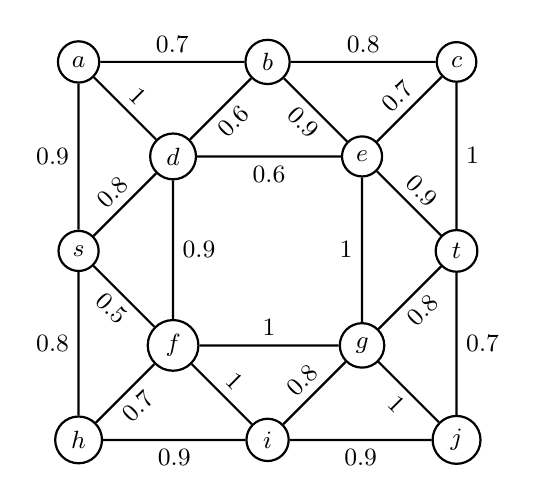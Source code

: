 \begin{tikzpicture}[style=thick,scale=1.2]
\tikzstyle{vertex}=[draw, circle, fill=white, minimum size=4mm]
\small
\node[vertex] (S) at (-2, 0) {$s$};
\node[vertex] (A) at (-2, 2) {$a$};
\node[vertex] (B) at ( 0, 2) {$b$};
\node[vertex] (C) at ( 2, 2) {$c$};
\node[vertex] (D) at (-1, 1) {$d$};
\node[vertex] (E) at ( 1, 1) {$e$};
\node[vertex] (F) at (-1,-1) {$f$};
\node[vertex] (G) at ( 1,-1) {$g$};
\node[vertex] (H) at (-2,-2) {$h$};
\node[vertex] (I) at ( 0,-2) {$i$};
\node[vertex] (J) at ( 2,-2) {$j$};
\node[vertex] (T) at ( 2, 0) {$t$};

\draw (S) -- (A) node[midway, left] {$0.9$};
\draw (S) -- (D) node[midway, above, sloped] {$0.8$};
\draw (S) -- (F) node[midway, below, sloped] {$0.5$};
\draw (S) -- (H) node[midway, left] {$0.8$};
\draw (A) -- (B) node[midway, above] {$0.7$};
\draw (A) -- (D) node[midway, above, sloped] {$1$};
\draw (B) -- (C) node[midway, above] {$0.8$};
\draw (B) -- (D) node[midway, below, sloped] {$0.6$};
\draw (B) -- (E) node[midway, below, sloped] {$0.9$};
\draw (C) -- (E) node[midway, above, sloped] {$0.7$};
\draw (C) -- (T) node[midway, right] {$1$};
\draw (D) -- (E) node[midway, below] {$0.6$};
\draw (D) -- (F) node[midway, right] {$0.9$};
\draw (E) -- (G) node[midway, left] {$1$};
\draw (E) -- (T) node[midway, above, sloped] {$0.9$};
\draw (F) -- (G) node[midway, above] {$1$};
\draw (F) -- (H) node[midway, below, sloped] {$0.7$};
\draw (F) -- (I) node[midway, above, sloped] {$1$};
\draw (G) -- (I) node[midway, above, sloped] {$0.8$};
\draw (G) -- (J) node[midway, below, sloped] {$1$};
\draw (G) -- (T) node[midway, below, sloped] {$0.8$};
\draw (H) -- (I) node[midway, below] {$0.9$};
\draw (I) -- (J) node[midway, below] {$0.9$};
\draw (J) -- (T) node[midway, right] {$0.7$};
\end{tikzpicture}
